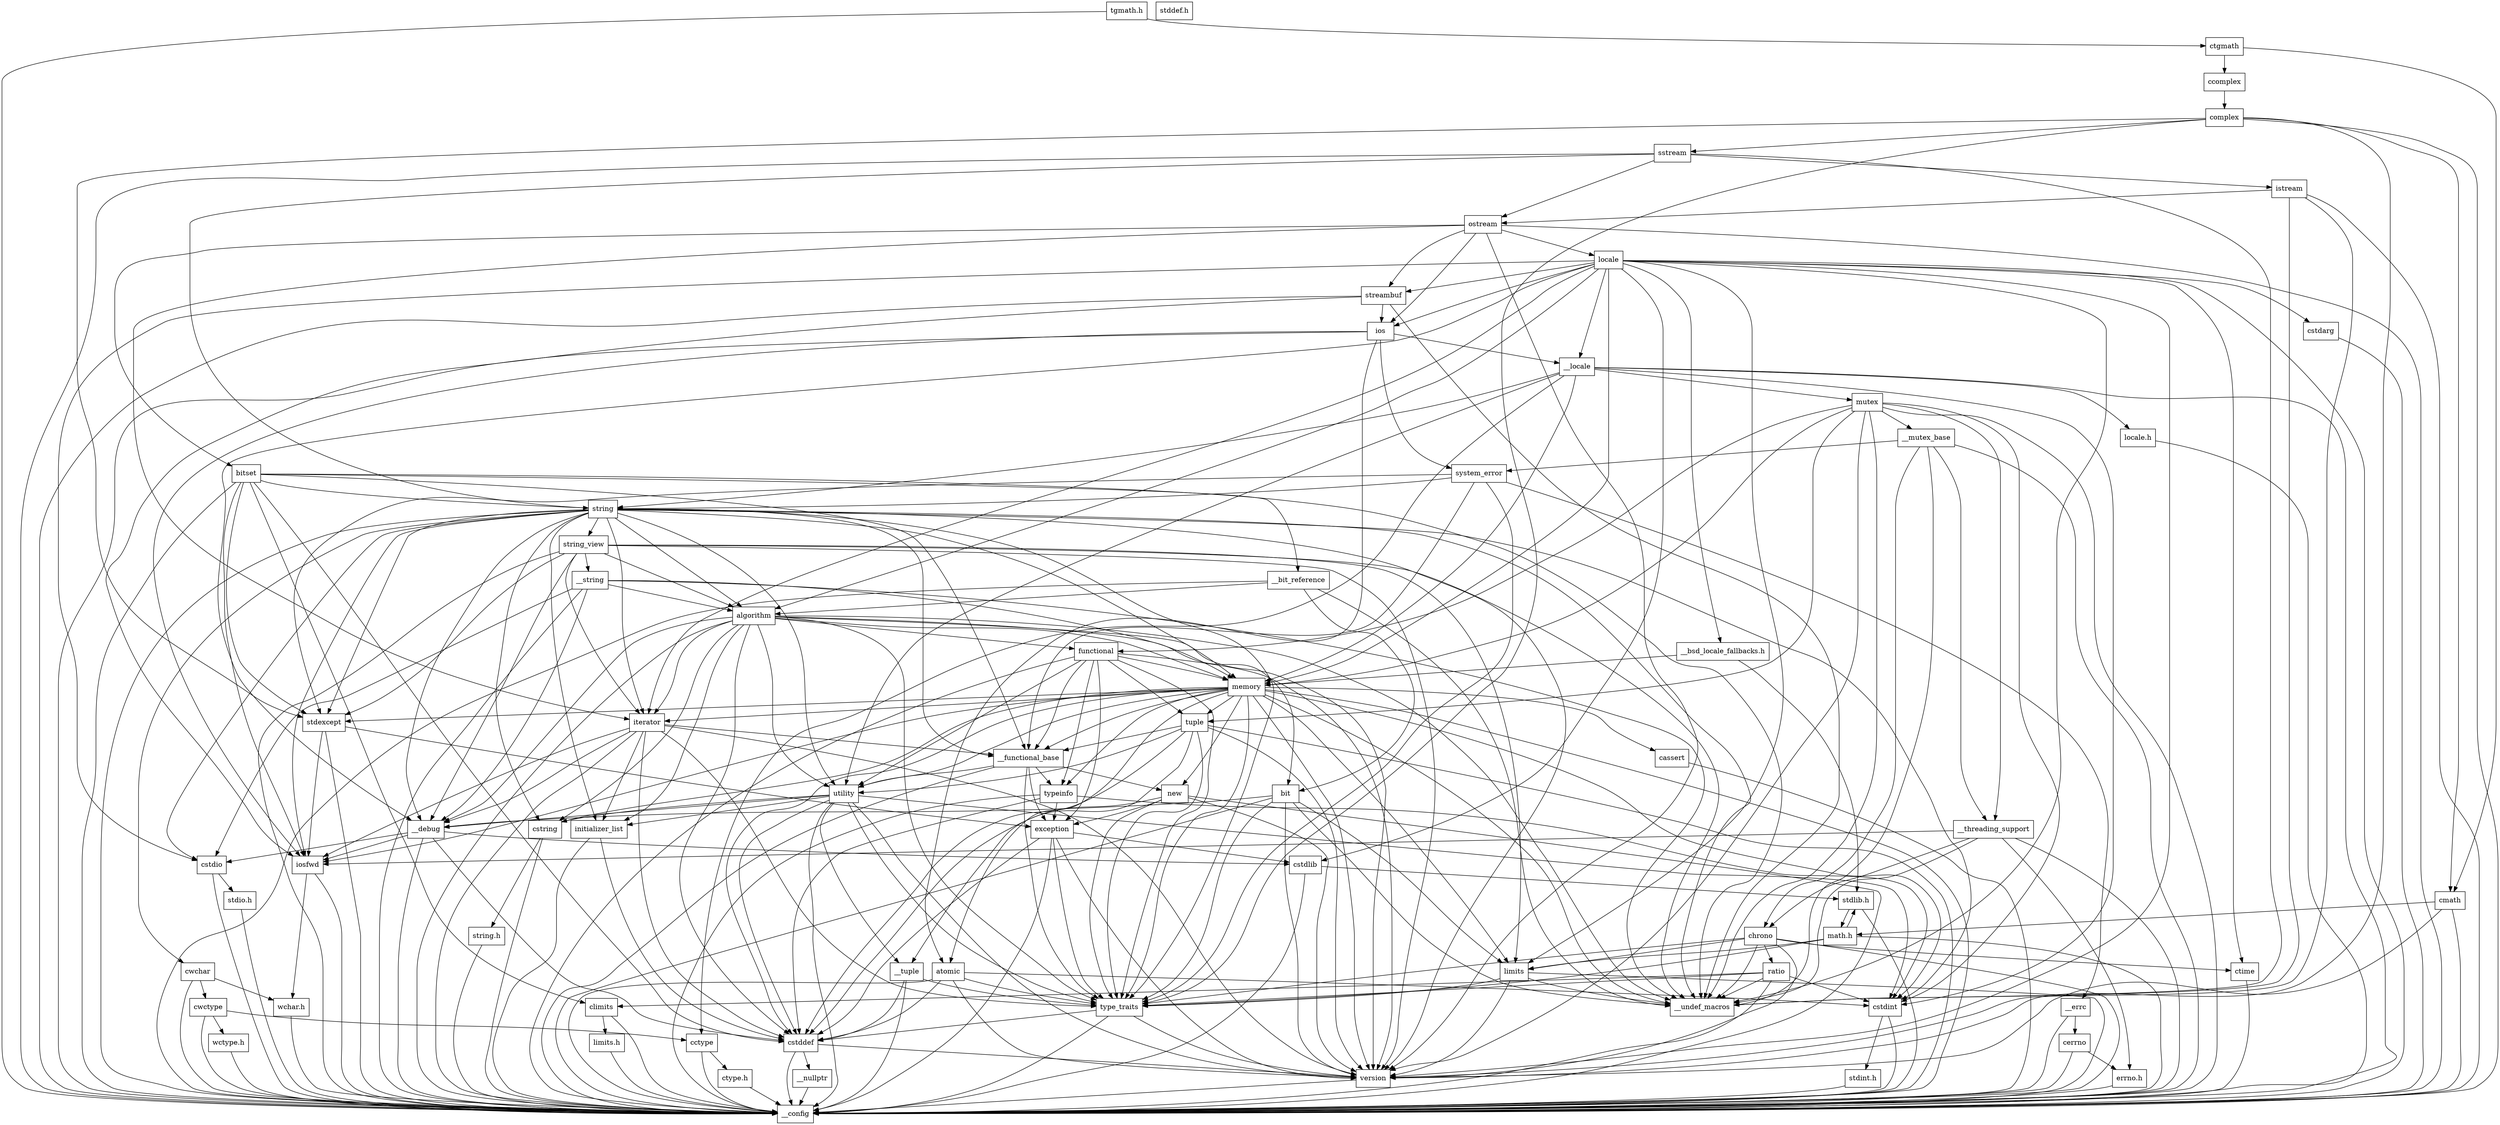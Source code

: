 digraph "dependencies" {
  header_1 [ shape="box", label="tgmath.h"];
  header_2 [ shape="box", label="__config"];
  header_11 [ shape="box", label="ctgmath"];
  header_12 [ shape="box", label="ccomplex"];
  header_13 [ shape="box", label="complex"];
  header_14 [ shape="box", label="type_traits"];
  header_15 [ shape="box", label="cstddef"];
  header_16 [ shape="box", label="version"];
  header_19 [ shape="box", label="__nullptr"];
  header_20 [ shape="box", label="stdexcept"];
  header_21 [ shape="box", label="exception"];
  header_22 [ shape="box", label="cstdlib"];
  header_23 [ shape="box", label="stdlib.h"];
  header_26 [ shape="box", label="stddef.h"];
  header_57 [ shape="box", label="math.h"];
  header_69 [ shape="box", label="limits"];
  header_70 [ shape="box", label="__undef_macros"];
  header_71 [ shape="box", label="iosfwd"];
  header_72 [ shape="box", label="wchar.h"];
  header_81 [ shape="box", label="cmath"];
  header_82 [ shape="box", label="sstream"];
  header_83 [ shape="box", label="ostream"];
  header_84 [ shape="box", label="ios"];
  header_85 [ shape="box", label="__locale"];
  header_86 [ shape="box", label="string"];
  header_87 [ shape="box", label="string_view"];
  header_88 [ shape="box", label="__string"];
  header_89 [ shape="box", label="algorithm"];
  header_90 [ shape="box", label="initializer_list"];
  header_91 [ shape="box", label="cstring"];
  header_92 [ shape="box", label="string.h"];
  header_95 [ shape="box", label="utility"];
  header_96 [ shape="box", label="__tuple"];
  header_97 [ shape="box", label="cstdint"];
  header_98 [ shape="box", label="stdint.h"];
  header_102 [ shape="box", label="__debug"];
  header_103 [ shape="box", label="cstdio"];
  header_104 [ shape="box", label="stdio.h"];
  header_113 [ shape="box", label="memory"];
  header_114 [ shape="box", label="typeinfo"];
  header_115 [ shape="box", label="new"];
  header_116 [ shape="box", label="iterator"];
  header_117 [ shape="box", label="__functional_base"];
  header_118 [ shape="box", label="tuple"];
  header_119 [ shape="box", label="cassert"];
  header_121 [ shape="box", label="atomic"];
  header_122 [ shape="box", label="functional"];
  header_123 [ shape="box", label="bit"];
  header_124 [ shape="box", label="cwchar"];
  header_125 [ shape="box", label="cwctype"];
  header_126 [ shape="box", label="cctype"];
  header_127 [ shape="box", label="ctype.h"];
  header_129 [ shape="box", label="wctype.h"];
  header_132 [ shape="box", label="mutex"];
  header_133 [ shape="box", label="__mutex_base"];
  header_134 [ shape="box", label="chrono"];
  header_135 [ shape="box", label="ctime"];
  header_141 [ shape="box", label="ratio"];
  header_142 [ shape="box", label="climits"];
  header_143 [ shape="box", label="limits.h"];
  header_152 [ shape="box", label="system_error"];
  header_153 [ shape="box", label="__errc"];
  header_154 [ shape="box", label="cerrno"];
  header_155 [ shape="box", label="errno.h"];
  header_163 [ shape="box", label="__threading_support"];
  header_169 [ shape="box", label="locale.h"];
  header_172 [ shape="box", label="streambuf"];
  header_173 [ shape="box", label="locale"];
  header_174 [ shape="box", label="cstdarg"];
  header_176 [ shape="box", label="__bsd_locale_fallbacks.h"];
  header_177 [ shape="box", label="bitset"];
  header_178 [ shape="box", label="__bit_reference"];
  header_179 [ shape="box", label="istream"];
  header_102 -> header_2;
  header_102 -> header_71;
  header_102 -> header_22;
  header_102 -> header_103;
  header_102 -> header_15;
  header_15 -> header_2;
  header_15 -> header_16;
  header_15 -> header_19;
  header_178 -> header_2;
  header_178 -> header_123;
  header_178 -> header_89;
  header_178 -> header_70;
  header_86 -> header_2;
  header_86 -> header_87;
  header_86 -> header_71;
  header_86 -> header_91;
  header_86 -> header_103;
  header_86 -> header_124;
  header_86 -> header_89;
  header_86 -> header_116;
  header_86 -> header_95;
  header_86 -> header_113;
  header_86 -> header_20;
  header_86 -> header_14;
  header_86 -> header_90;
  header_86 -> header_117;
  header_86 -> header_16;
  header_86 -> header_97;
  header_86 -> header_102;
  header_86 -> header_70;
  header_117 -> header_2;
  header_117 -> header_14;
  header_117 -> header_114;
  header_117 -> header_21;
  header_117 -> header_115;
  header_117 -> header_95;
  header_177 -> header_2;
  header_177 -> header_178;
  header_177 -> header_15;
  header_177 -> header_142;
  header_177 -> header_86;
  header_177 -> header_20;
  header_177 -> header_71;
  header_177 -> header_117;
  header_177 -> header_70;
  header_104 -> header_2;
  header_179 -> header_2;
  header_179 -> header_16;
  header_179 -> header_83;
  header_179 -> header_70;
  header_119 -> header_2;
  header_69 -> header_2;
  header_69 -> header_14;
  header_69 -> header_70;
  header_69 -> header_16;
  header_14 -> header_2;
  header_14 -> header_15;
  header_14 -> header_16;
  header_85 -> header_2;
  header_85 -> header_86;
  header_85 -> header_113;
  header_85 -> header_95;
  header_85 -> header_132;
  header_85 -> header_97;
  header_85 -> header_126;
  header_85 -> header_169;
  header_174 -> header_2;
  header_92 -> header_2;
  header_16 -> header_2;
  header_124 -> header_2;
  header_124 -> header_125;
  header_124 -> header_72;
  header_176 -> header_23;
  header_176 -> header_113;
  header_118 -> header_2;
  header_118 -> header_96;
  header_118 -> header_15;
  header_118 -> header_14;
  header_118 -> header_117;
  header_118 -> header_95;
  header_118 -> header_16;
  header_123 -> header_2;
  header_123 -> header_69;
  header_123 -> header_14;
  header_123 -> header_16;
  header_123 -> header_102;
  header_123 -> header_70;
  header_129 -> header_2;
  header_113 -> header_2;
  header_113 -> header_14;
  header_113 -> header_114;
  header_113 -> header_15;
  header_113 -> header_97;
  header_113 -> header_115;
  header_113 -> header_95;
  header_113 -> header_69;
  header_113 -> header_116;
  header_113 -> header_117;
  header_113 -> header_71;
  header_113 -> header_118;
  header_113 -> header_20;
  header_113 -> header_91;
  header_113 -> header_119;
  header_113 -> header_121;
  header_113 -> header_16;
  header_113 -> header_70;
  header_163 -> header_2;
  header_163 -> header_134;
  header_163 -> header_71;
  header_163 -> header_155;
  header_163 -> header_70;
  header_95 -> header_2;
  header_95 -> header_96;
  header_95 -> header_14;
  header_95 -> header_90;
  header_95 -> header_15;
  header_95 -> header_91;
  header_95 -> header_97;
  header_95 -> header_16;
  header_95 -> header_102;
  header_87 -> header_2;
  header_87 -> header_88;
  header_87 -> header_89;
  header_87 -> header_116;
  header_87 -> header_69;
  header_87 -> header_20;
  header_87 -> header_16;
  header_87 -> header_102;
  header_87 -> header_70;
  header_116 -> header_2;
  header_116 -> header_71;
  header_116 -> header_117;
  header_116 -> header_14;
  header_116 -> header_15;
  header_116 -> header_90;
  header_116 -> header_16;
  header_116 -> header_102;
  header_115 -> header_2;
  header_115 -> header_21;
  header_115 -> header_14;
  header_115 -> header_15;
  header_115 -> header_16;
  header_169 -> header_2;
  header_134 -> header_2;
  header_134 -> header_135;
  header_134 -> header_14;
  header_134 -> header_141;
  header_134 -> header_69;
  header_134 -> header_16;
  header_134 -> header_70;
  header_127 -> header_2;
  header_132 -> header_2;
  header_132 -> header_133;
  header_132 -> header_97;
  header_132 -> header_122;
  header_132 -> header_113;
  header_132 -> header_118;
  header_132 -> header_16;
  header_132 -> header_163;
  header_132 -> header_70;
  header_22 -> header_2;
  header_22 -> header_23;
  header_133 -> header_2;
  header_133 -> header_134;
  header_133 -> header_152;
  header_133 -> header_163;
  header_133 -> header_70;
  header_82 -> header_2;
  header_82 -> header_83;
  header_82 -> header_179;
  header_82 -> header_86;
  header_82 -> header_70;
  header_1 -> header_2;
  header_1 -> header_11;
  header_89 -> header_2;
  header_89 -> header_90;
  header_89 -> header_14;
  header_89 -> header_91;
  header_89 -> header_95;
  header_89 -> header_113;
  header_89 -> header_122;
  header_89 -> header_116;
  header_89 -> header_15;
  header_89 -> header_123;
  header_89 -> header_16;
  header_89 -> header_102;
  header_89 -> header_70;
  header_81 -> header_2;
  header_81 -> header_57;
  header_81 -> header_16;
  header_135 -> header_2;
  header_172 -> header_2;
  header_172 -> header_71;
  header_172 -> header_84;
  header_172 -> header_70;
  header_122 -> header_2;
  header_122 -> header_14;
  header_122 -> header_114;
  header_122 -> header_21;
  header_122 -> header_113;
  header_122 -> header_118;
  header_122 -> header_95;
  header_122 -> header_16;
  header_122 -> header_117;
  header_142 -> header_2;
  header_142 -> header_143;
  header_121 -> header_2;
  header_121 -> header_15;
  header_121 -> header_97;
  header_121 -> header_14;
  header_121 -> header_16;
  header_88 -> header_2;
  header_88 -> header_89;
  header_88 -> header_103;
  header_88 -> header_113;
  header_88 -> header_102;
  header_88 -> header_70;
  header_141 -> header_2;
  header_141 -> header_97;
  header_141 -> header_142;
  header_141 -> header_14;
  header_141 -> header_70;
  header_11 -> header_12;
  header_11 -> header_81;
  header_152 -> header_153;
  header_152 -> header_14;
  header_152 -> header_20;
  header_152 -> header_117;
  header_152 -> header_86;
  header_13 -> header_2;
  header_13 -> header_14;
  header_13 -> header_20;
  header_13 -> header_81;
  header_13 -> header_82;
  header_13 -> header_16;
  header_153 -> header_2;
  header_153 -> header_154;
  header_114 -> header_2;
  header_114 -> header_21;
  header_114 -> header_15;
  header_114 -> header_97;
  header_84 -> header_2;
  header_84 -> header_71;
  header_84 -> header_85;
  header_84 -> header_152;
  header_84 -> header_121;
  header_97 -> header_2;
  header_97 -> header_98;
  header_91 -> header_2;
  header_91 -> header_92;
  header_23 -> header_2;
  header_23 -> header_57;
  header_90 -> header_2;
  header_90 -> header_15;
  header_57 -> header_2;
  header_57 -> header_23;
  header_57 -> header_14;
  header_57 -> header_69;
  header_126 -> header_2;
  header_126 -> header_127;
  header_96 -> header_2;
  header_96 -> header_15;
  header_96 -> header_14;
  header_125 -> header_2;
  header_125 -> header_126;
  header_125 -> header_129;
  header_143 -> header_2;
  header_71 -> header_2;
  header_71 -> header_72;
  header_72 -> header_2;
  header_20 -> header_2;
  header_20 -> header_21;
  header_20 -> header_71;
  header_103 -> header_2;
  header_103 -> header_104;
  header_19 -> header_2;
  header_154 -> header_2;
  header_154 -> header_155;
  header_155 -> header_2;
  header_12 -> header_13;
  header_173 -> header_2;
  header_173 -> header_85;
  header_173 -> header_102;
  header_173 -> header_89;
  header_173 -> header_113;
  header_173 -> header_84;
  header_173 -> header_172;
  header_173 -> header_116;
  header_173 -> header_69;
  header_173 -> header_16;
  header_173 -> header_174;
  header_173 -> header_22;
  header_173 -> header_135;
  header_173 -> header_103;
  header_173 -> header_176;
  header_173 -> header_70;
  header_21 -> header_2;
  header_21 -> header_15;
  header_21 -> header_22;
  header_21 -> header_14;
  header_21 -> header_16;
  header_98 -> header_2;
  header_83 -> header_2;
  header_83 -> header_84;
  header_83 -> header_172;
  header_83 -> header_173;
  header_83 -> header_116;
  header_83 -> header_177;
  header_83 -> header_16;
}